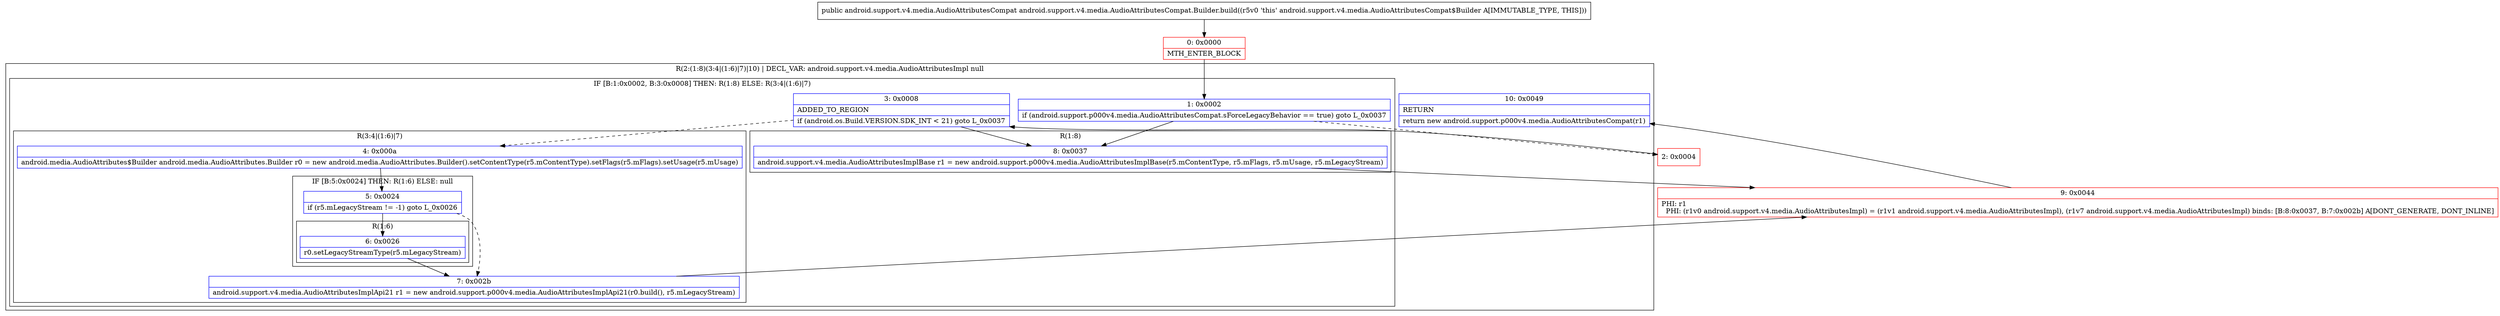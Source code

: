 digraph "CFG forandroid.support.v4.media.AudioAttributesCompat.Builder.build()Landroid\/support\/v4\/media\/AudioAttributesCompat;" {
subgraph cluster_Region_1504225660 {
label = "R(2:(1:8)(3:4|(1:6)|7)|10) | DECL_VAR: android.support.v4.media.AudioAttributesImpl null\l";
node [shape=record,color=blue];
subgraph cluster_IfRegion_119175797 {
label = "IF [B:1:0x0002, B:3:0x0008] THEN: R(1:8) ELSE: R(3:4|(1:6)|7)";
node [shape=record,color=blue];
Node_1 [shape=record,label="{1\:\ 0x0002|if (android.support.p000v4.media.AudioAttributesCompat.sForceLegacyBehavior == true) goto L_0x0037\l}"];
Node_3 [shape=record,label="{3\:\ 0x0008|ADDED_TO_REGION\l|if (android.os.Build.VERSION.SDK_INT \< 21) goto L_0x0037\l}"];
subgraph cluster_Region_351593468 {
label = "R(1:8)";
node [shape=record,color=blue];
Node_8 [shape=record,label="{8\:\ 0x0037|android.support.v4.media.AudioAttributesImplBase r1 = new android.support.p000v4.media.AudioAttributesImplBase(r5.mContentType, r5.mFlags, r5.mUsage, r5.mLegacyStream)\l}"];
}
subgraph cluster_Region_572814874 {
label = "R(3:4|(1:6)|7)";
node [shape=record,color=blue];
Node_4 [shape=record,label="{4\:\ 0x000a|android.media.AudioAttributes$Builder android.media.AudioAttributes.Builder r0 = new android.media.AudioAttributes.Builder().setContentType(r5.mContentType).setFlags(r5.mFlags).setUsage(r5.mUsage)\l}"];
subgraph cluster_IfRegion_821964836 {
label = "IF [B:5:0x0024] THEN: R(1:6) ELSE: null";
node [shape=record,color=blue];
Node_5 [shape=record,label="{5\:\ 0x0024|if (r5.mLegacyStream != \-1) goto L_0x0026\l}"];
subgraph cluster_Region_689369076 {
label = "R(1:6)";
node [shape=record,color=blue];
Node_6 [shape=record,label="{6\:\ 0x0026|r0.setLegacyStreamType(r5.mLegacyStream)\l}"];
}
}
Node_7 [shape=record,label="{7\:\ 0x002b|android.support.v4.media.AudioAttributesImplApi21 r1 = new android.support.p000v4.media.AudioAttributesImplApi21(r0.build(), r5.mLegacyStream)\l}"];
}
}
Node_10 [shape=record,label="{10\:\ 0x0049|RETURN\l|return new android.support.p000v4.media.AudioAttributesCompat(r1)\l}"];
}
Node_0 [shape=record,color=red,label="{0\:\ 0x0000|MTH_ENTER_BLOCK\l}"];
Node_2 [shape=record,color=red,label="{2\:\ 0x0004}"];
Node_9 [shape=record,color=red,label="{9\:\ 0x0044|PHI: r1 \l  PHI: (r1v0 android.support.v4.media.AudioAttributesImpl) = (r1v1 android.support.v4.media.AudioAttributesImpl), (r1v7 android.support.v4.media.AudioAttributesImpl) binds: [B:8:0x0037, B:7:0x002b] A[DONT_GENERATE, DONT_INLINE]\l}"];
MethodNode[shape=record,label="{public android.support.v4.media.AudioAttributesCompat android.support.v4.media.AudioAttributesCompat.Builder.build((r5v0 'this' android.support.v4.media.AudioAttributesCompat$Builder A[IMMUTABLE_TYPE, THIS])) }"];
MethodNode -> Node_0;
Node_1 -> Node_2[style=dashed];
Node_1 -> Node_8;
Node_3 -> Node_4[style=dashed];
Node_3 -> Node_8;
Node_8 -> Node_9;
Node_4 -> Node_5;
Node_5 -> Node_6;
Node_5 -> Node_7[style=dashed];
Node_6 -> Node_7;
Node_7 -> Node_9;
Node_0 -> Node_1;
Node_2 -> Node_3;
Node_9 -> Node_10;
}

